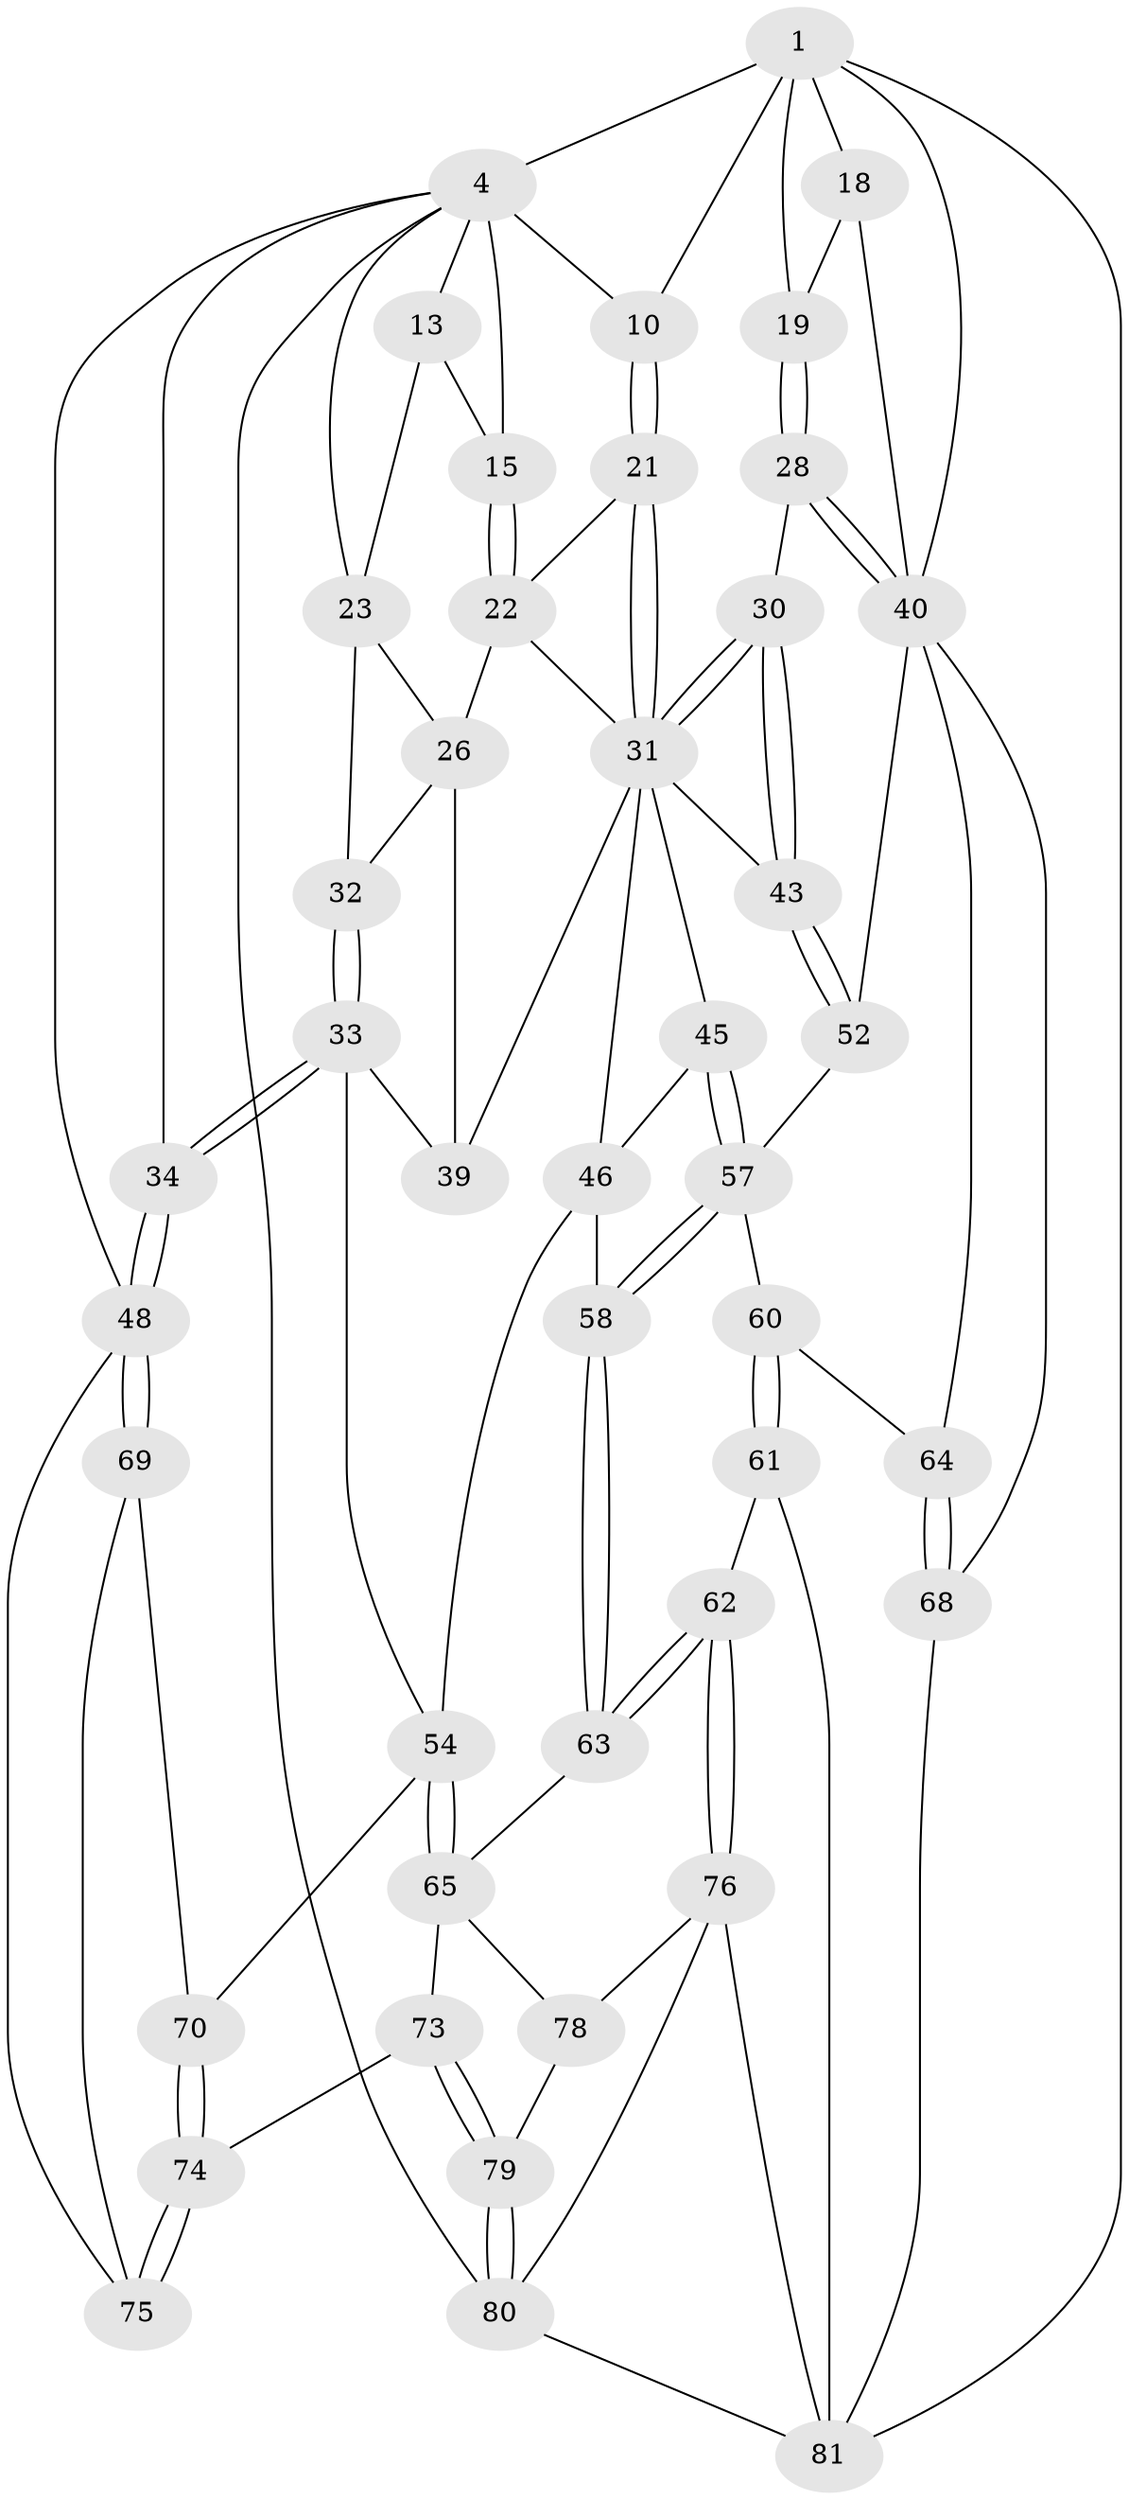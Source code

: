 // original degree distribution, {3: 0.045454545454545456, 5: 0.5681818181818182, 6: 0.20454545454545456, 4: 0.18181818181818182}
// Generated by graph-tools (version 1.1) at 2025/21/03/04/25 18:21:06]
// undirected, 44 vertices, 104 edges
graph export_dot {
graph [start="1"]
  node [color=gray90,style=filled];
  1 [pos="+0.6019690891207988+0",super="+8+2"];
  4 [pos="+0+0",super="+50+12+5"];
  10 [pos="+0.5968740112642762+0.20588296503957088",super="+11"];
  13 [pos="+0.008082760795518836+0.08603520239465293",super="+16"];
  15 [pos="+0.29298723662940135+0"];
  18 [pos="+0.8708236156268383+0.2719867781171814",super="+20"];
  19 [pos="+0.8177814694952015+0.3245376435353711"];
  21 [pos="+0.5053207260027878+0.2945459642606091"];
  22 [pos="+0.5037968839078758+0.2940014591206487",super="+25"];
  23 [pos="+0.20367877834084114+0.16846441549282173",super="+27"];
  26 [pos="+0.258347157242945+0.33334787444317654",super="+36"];
  28 [pos="+0.7973938057001694+0.3751814325038739",super="+29"];
  30 [pos="+0.6569034339592394+0.46240853670847365"];
  31 [pos="+0.5544296181780236+0.3869461879687477",super="+35"];
  32 [pos="+0+0.4881863498299484"];
  33 [pos="+0+0.5123035002034969",super="+47"];
  34 [pos="+0+0.518796000786113"];
  39 [pos="+0.25886746754677975+0.5308397739757087"];
  40 [pos="+1+0.5294206585431366",super="+41"];
  43 [pos="+0.6318433301339891+0.5646067611415051"];
  45 [pos="+0.4478585752964348+0.6538057638273871"];
  46 [pos="+0.3542399179002069+0.5519814737231856",super="+53"];
  48 [pos="+0+0.5737915639628148",super="+49"];
  52 [pos="+0.6328615769211989+0.5770953586589577"];
  54 [pos="+0.31399677857102776+0.6846279558012505",super="+55"];
  57 [pos="+0.45011520116442744+0.6589055477950858",super="+59"];
  58 [pos="+0.4373513193039035+0.6948652214309148"];
  60 [pos="+0.6156421650337062+0.7178798673875473"];
  61 [pos="+0.5741514344557672+0.8090190511441174"];
  62 [pos="+0.5402268008826933+0.8241471462935236"];
  63 [pos="+0.4559417083766954+0.7580040012640705"];
  64 [pos="+0.8541130224936399+0.7671909142529916"];
  65 [pos="+0.35087423432631015+0.7867363672266063",super="+72"];
  68 [pos="+0.8842846208973364+0.8173834989787067"];
  69 [pos="+0.061166566742876766+0.7211566411989937",super="+71"];
  70 [pos="+0.20087258885174453+0.7858011783274217"];
  73 [pos="+0.2197588111227144+0.8130727931128289"];
  74 [pos="+0.20327622785184335+0.7944125350459067"];
  75 [pos="+0+0.9383569490800838"];
  76 [pos="+0.5142970996857937+0.8737168169971674",super="+77"];
  78 [pos="+0.3633774670166486+0.8848648328518531"];
  79 [pos="+0.22475160434954583+0.8808413594470349"];
  80 [pos="+0.18680153194715343+1",super="+83"];
  81 [pos="+0.7761386979852146+0.868808178280466",super="+82"];
  1 -- 19;
  1 -- 18 [weight=2];
  1 -- 10;
  1 -- 81;
  1 -- 4 [weight=2];
  1 -- 40;
  4 -- 80;
  4 -- 48;
  4 -- 34;
  4 -- 13;
  4 -- 23;
  4 -- 10 [weight=2];
  4 -- 15;
  10 -- 21;
  10 -- 21;
  13 -- 23;
  13 -- 15;
  15 -- 22;
  15 -- 22;
  18 -- 19;
  18 -- 40;
  19 -- 28;
  19 -- 28;
  21 -- 22;
  21 -- 31;
  21 -- 31;
  22 -- 26;
  22 -- 31;
  23 -- 32;
  23 -- 26;
  26 -- 32;
  26 -- 39;
  28 -- 40 [weight=2];
  28 -- 40;
  28 -- 30;
  30 -- 31;
  30 -- 31;
  30 -- 43;
  30 -- 43;
  31 -- 39;
  31 -- 43;
  31 -- 45;
  31 -- 46;
  32 -- 33;
  32 -- 33;
  33 -- 34;
  33 -- 34;
  33 -- 39;
  33 -- 54;
  34 -- 48;
  34 -- 48;
  40 -- 64;
  40 -- 52;
  40 -- 68;
  43 -- 52;
  43 -- 52;
  45 -- 46;
  45 -- 57;
  45 -- 57;
  46 -- 54;
  46 -- 58;
  48 -- 69;
  48 -- 69;
  48 -- 75;
  52 -- 57;
  54 -- 65;
  54 -- 65;
  54 -- 70;
  57 -- 58;
  57 -- 58;
  57 -- 60;
  58 -- 63;
  58 -- 63;
  60 -- 61;
  60 -- 61;
  60 -- 64;
  61 -- 62;
  61 -- 81;
  62 -- 63;
  62 -- 63;
  62 -- 76;
  62 -- 76;
  63 -- 65;
  64 -- 68;
  64 -- 68;
  65 -- 73;
  65 -- 78;
  68 -- 81;
  69 -- 75;
  69 -- 70;
  70 -- 74;
  70 -- 74;
  73 -- 74;
  73 -- 79;
  73 -- 79;
  74 -- 75;
  74 -- 75;
  76 -- 81;
  76 -- 78;
  76 -- 80;
  78 -- 79;
  79 -- 80;
  79 -- 80;
  80 -- 81;
}
